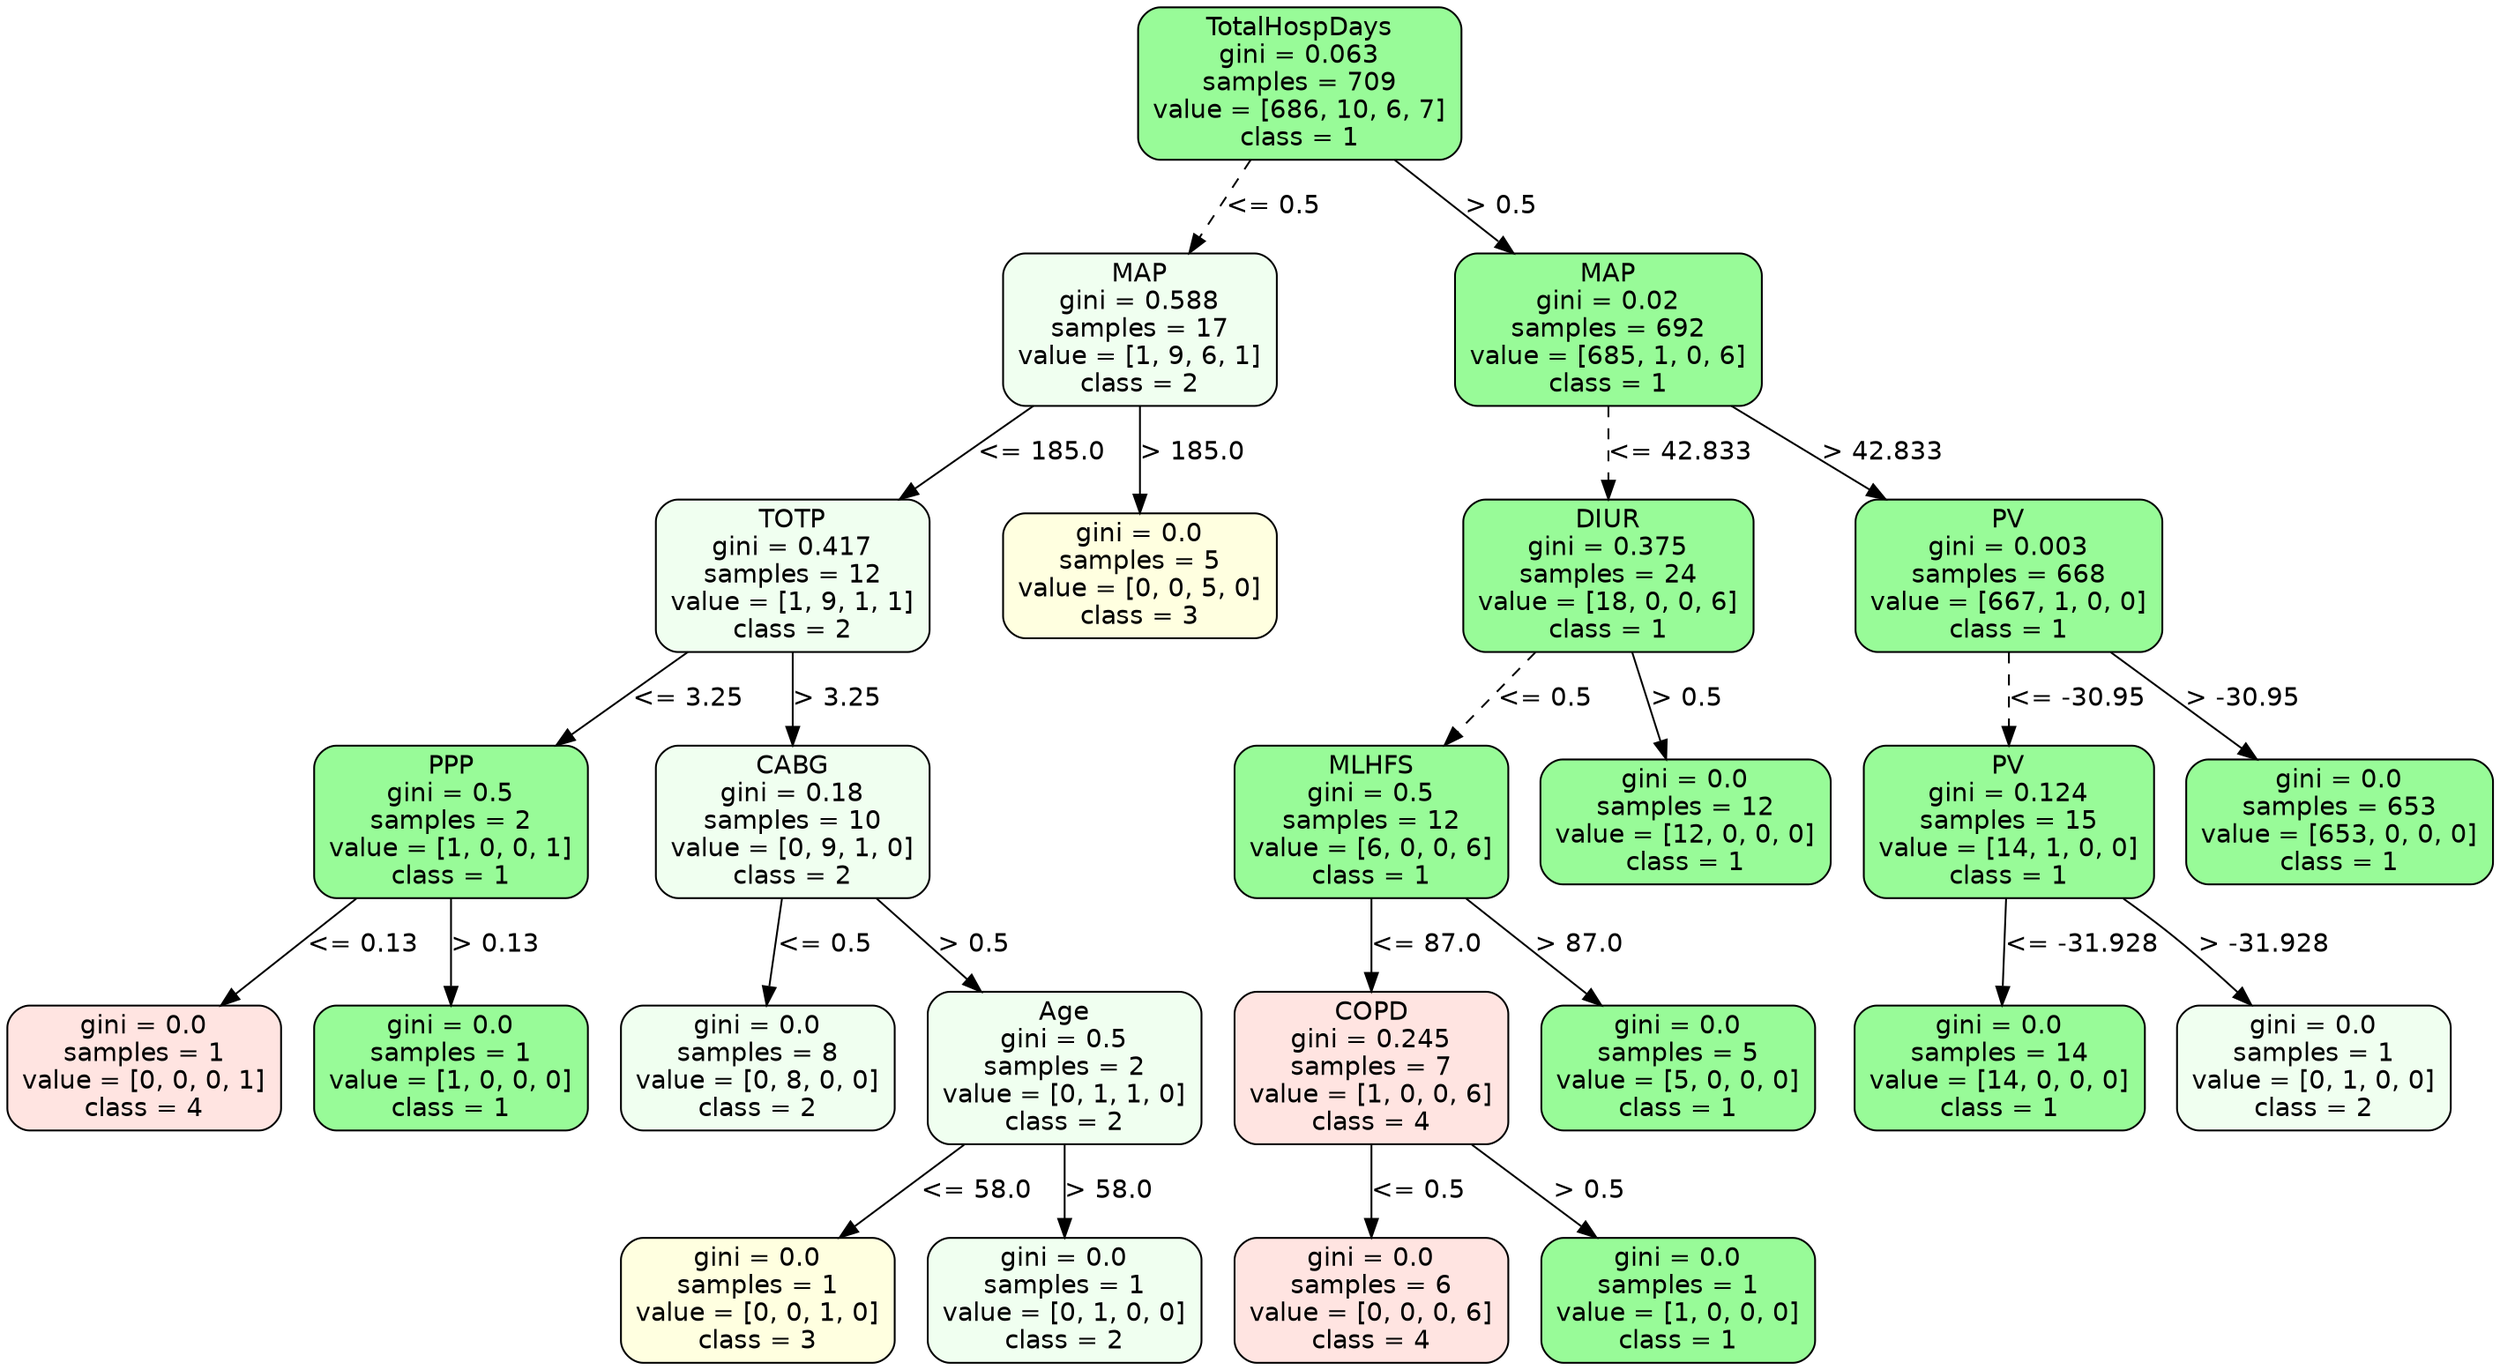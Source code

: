 strict digraph Tree {
	graph [bb="0,0,1155.5,738"];
	node [color=black,
		fontname=helvetica,
		label="\N",
		shape=box,
		style="filled, rounded"
	];
	edge [fontname=helvetica];
	0	[fillcolor=palegreen,
		height=1.1528,
		label="TotalHospDays\ngini = 0.063\nsamples = 709\nvalue = [686, 10, 6, 7]\nclass = 1",
		pos="601.5,696.5",
		width=2.0417];
	1	[fillcolor=honeydew,
		height=1.1528,
		label="MAP\ngini = 0.588\nsamples = 17\nvalue = [1, 9, 6, 1]\nclass = 2",
		pos="526.5,562.5",
		width=1.7361];
	0 -> 1	[label="<= 0.5",
		labelangle=45,
		labeldistance=2.5,
		lp="586.5,629.5",
		op="<=",
		param=0.5,
		pos="e,549.67,604.27 578.39,654.82 570.9,641.64 562.51,626.89 554.7,613.14",
		style=dashed];
	12	[fillcolor=palegreen,
		height=1.1528,
		label="MAP\ngini = 0.02\nsamples = 692\nvalue = [685, 1, 0, 6]\nclass = 1",
		pos="744.5,562.5",
		width=1.9444];
	0 -> 12	[label="> 0.5",
		labelangle=-45,
		labeldistance=2.5,
		lp="693,629.5",
		op=">",
		param=0.5,
		pos="e,700.33,604.27 645.57,654.82 660.52,641.02 677.36,625.48 692.85,611.18",
		style=solid];
	2	[fillcolor=honeydew,
		height=1.1528,
		label="TOTP\ngini = 0.417\nsamples = 12\nvalue = [1, 9, 1, 1]\nclass = 2",
		pos="365.5,428.5",
		width=1.7361];
	1 -> 2	[label="<= 185.0",
		lp="479,495.5",
		op="<=",
		param=185.0,
		pos="e,414.96,470.05 476.88,520.82 459.81,506.83 440.57,491.04 422.93,476.59",
		style=solid];
	11	[fillcolor=lightyellow,
		height=0.94444,
		label="gini = 0.0\nsamples = 5\nvalue = [0, 0, 5, 0]\nclass = 3",
		pos="526.5,428.5",
		width=1.7361];
	1 -> 11	[label="> 185.0",
		lp="549.5,495.5",
		op=">",
		param=185.0,
		pos="e,526.5,462.74 526.5,520.82 526.5,505.68 526.5,488.44 526.5,473.05",
		style=solid];
	3	[fillcolor=palegreen,
		height=1.1528,
		label="PPP\ngini = 0.5\nsamples = 2\nvalue = [1, 0, 0, 1]\nclass = 1",
		pos="205.5,294.5",
		width=1.7361];
	2 -> 3	[label="<= 3.25",
		lp="314,361.5",
		op="<=",
		param=3.25,
		pos="e,254.65,336.05 316.19,386.82 299.23,372.83 280.1,357.04 262.57,342.59",
		style=solid];
	6	[fillcolor=honeydew,
		height=1.1528,
		label="CABG\ngini = 0.18\nsamples = 10\nvalue = [0, 9, 1, 0]\nclass = 2",
		pos="365.5,294.5",
		width=1.7361];
	2 -> 6	[label="> 3.25",
		lp="385,361.5",
		op=">",
		param=3.25,
		pos="e,365.5,336.27 365.5,386.82 365.5,374.02 365.5,359.73 365.5,346.32",
		style=solid];
	4	[fillcolor=mistyrose,
		height=0.94444,
		label="gini = 0.0\nsamples = 1\nvalue = [0, 0, 0, 1]\nclass = 4",
		pos="62.5,160.5",
		width=1.7361];
	3 -> 4	[label="<= 0.13",
		lp="162,227.5",
		op="<=",
		param=0.13,
		pos="e,98.514,194.74 161.43,252.82 143.76,236.51 123.47,217.78 105.87,201.54",
		style=solid];
	5	[fillcolor=palegreen,
		height=0.94444,
		label="gini = 0.0\nsamples = 1\nvalue = [1, 0, 0, 0]\nclass = 1",
		pos="205.5,160.5",
		width=1.7361];
	3 -> 5	[label="> 0.13",
		lp="225,227.5",
		op=">",
		param=0.13,
		pos="e,205.5,194.74 205.5,252.82 205.5,237.68 205.5,220.44 205.5,205.05",
		style=solid];
	7	[fillcolor=honeydew,
		height=0.94444,
		label="gini = 0.0\nsamples = 8\nvalue = [0, 8, 0, 0]\nclass = 2",
		pos="348.5,160.5",
		width=1.7361];
	6 -> 7	[label="<= 0.5",
		lp="378.5,227.5",
		op="<=",
		param=0.5,
		pos="e,352.78,194.74 360.26,252.82 358.31,237.68 356.09,220.44 354.11,205.05",
		style=solid];
	8	[fillcolor=honeydew,
		height=1.1528,
		label="Age\ngini = 0.5\nsamples = 2\nvalue = [0, 1, 1, 0]\nclass = 2",
		pos="491.5,160.5",
		width=1.7361];
	6 -> 8	[label="> 0.5",
		lp="448,227.5",
		op=">",
		param=0.5,
		pos="e,452.58,202.27 404.33,252.82 417.39,239.14 432.07,223.76 445.62,209.57",
		style=solid];
	9	[fillcolor=lightyellow,
		height=0.94444,
		label="gini = 0.0\nsamples = 1\nvalue = [0, 0, 1, 0]\nclass = 3",
		pos="348.5,34",
		width=1.7361];
	8 -> 9	[label="<= 58.0",
		lp="448,93.5",
		op="<=",
		param=58.0,
		pos="e,386.84,68.379 444.68,118.73 428.58,104.72 410.57,89.043 394.54,75.081",
		style=solid];
	10	[fillcolor=honeydew,
		height=0.94444,
		label="gini = 0.0\nsamples = 1\nvalue = [0, 1, 0, 0]\nclass = 2",
		pos="491.5,34",
		width=1.7361];
	8 -> 10	[label="> 58.0",
		lp="511,93.5",
		op=">",
		param=58.0,
		pos="e,491.5,68.379 491.5,118.73 491.5,105.86 491.5,91.597 491.5,78.541",
		style=solid];
	13	[fillcolor=palegreen,
		height=1.1528,
		label="DIUR\ngini = 0.375\nsamples = 24\nvalue = [18, 0, 0, 6]\nclass = 1",
		pos="744.5,428.5",
		width=1.8333];
	12 -> 13	[label="<= 42.833",
		lp="775.5,495.5",
		op="<=",
		param=42.833,
		pos="e,744.5,470.27 744.5,520.82 744.5,508.02 744.5,493.73 744.5,480.32",
		style=dashed];
	20	[fillcolor=palegreen,
		height=1.1528,
		label="PV\ngini = 0.003\nsamples = 668\nvalue = [667, 1, 0, 0]\nclass = 1",
		pos="931.5,428.5",
		width=1.9444];
	12 -> 20	[label="> 42.833",
		lp="871.5,495.5",
		op=">",
		param=42.833,
		pos="e,873.91,470.15 801.88,521 822.07,506.75 844.91,490.62 865.73,475.92",
		style=solid];
	14	[fillcolor=palegreen,
		height=1.1528,
		label="MLHFS\ngini = 0.5\nsamples = 12\nvalue = [6, 0, 0, 6]\nclass = 1",
		pos="634.5,294.5",
		width=1.7361];
	13 -> 14	[label="<= 0.5",
		lp="713.5,361.5",
		op="<=",
		param=0.5,
		pos="e,668.48,336.27 710.6,386.82 699.31,373.27 686.62,358.04 674.88,343.96",
		style=dashed];
	19	[fillcolor=palegreen,
		height=0.94444,
		label="gini = 0.0\nsamples = 12\nvalue = [12, 0, 0, 0]\nclass = 1",
		pos="781.5,294.5",
		width=1.8333];
	13 -> 19	[label="> 0.5",
		lp="780,361.5",
		op=">",
		param=0.5,
		pos="e,772.18,328.74 755.9,386.82 760.19,371.53 765.07,354.11 769.42,338.61",
		style=solid];
	15	[fillcolor=mistyrose,
		height=1.1528,
		label="COPD\ngini = 0.245\nsamples = 7\nvalue = [1, 0, 0, 6]\nclass = 4",
		pos="634.5,160.5",
		width=1.7361];
	14 -> 15	[label="<= 87.0",
		lp="658,227.5",
		op="<=",
		param=87.0,
		pos="e,634.5,202.27 634.5,252.82 634.5,240.02 634.5,225.73 634.5,212.32",
		style=solid];
	18	[fillcolor=palegreen,
		height=0.94444,
		label="gini = 0.0\nsamples = 5\nvalue = [5, 0, 0, 0]\nclass = 1",
		pos="777.5,160.5",
		width=1.7361];
	14 -> 18	[label="> 87.0",
		lp="730,227.5",
		op=">",
		param=87.0,
		pos="e,741.49,194.74 678.57,252.82 696.24,236.51 716.53,217.78 734.13,201.54",
		style=solid];
	16	[fillcolor=mistyrose,
		height=0.94444,
		label="gini = 0.0\nsamples = 6\nvalue = [0, 0, 0, 6]\nclass = 4",
		pos="634.5,34",
		width=1.7361];
	15 -> 16	[label="<= 0.5",
		lp="654.5,93.5",
		op="<=",
		param=0.5,
		pos="e,634.5,68.379 634.5,118.73 634.5,105.86 634.5,91.597 634.5,78.541",
		style=solid];
	17	[fillcolor=palegreen,
		height=0.94444,
		label="gini = 0.0\nsamples = 1\nvalue = [1, 0, 0, 0]\nclass = 1",
		pos="777.5,34",
		width=1.7361];
	15 -> 17	[label="> 0.5",
		lp="735,93.5",
		op=">",
		param=0.5,
		pos="e,739.16,68.379 681.32,118.73 697.42,104.72 715.43,89.043 731.46,75.081",
		style=solid];
	21	[fillcolor=palegreen,
		height=1.1528,
		label="PV\ngini = 0.124\nsamples = 15\nvalue = [14, 1, 0, 0]\nclass = 1",
		pos="931.5,294.5",
		width=1.8333];
	20 -> 21	[label="<= -30.95",
		lp="961,361.5",
		op="<=",
		param=-30.95,
		pos="e,931.5,336.27 931.5,386.82 931.5,374.02 931.5,359.73 931.5,346.32",
		style=dashed];
	24	[fillcolor=palegreen,
		height=0.94444,
		label="gini = 0.0\nsamples = 653\nvalue = [653, 0, 0, 0]\nclass = 1",
		pos="1085.5,294.5",
		width=1.9444];
	20 -> 24	[label="> -30.95",
		lp="1039,361.5",
		op=">",
		param=-30.95,
		pos="e,1047,328.53 978.96,386.82 998.15,370.37 1020.2,351.46 1039.3,335.12",
		style=solid];
	22	[fillcolor=palegreen,
		height=0.94444,
		label="gini = 0.0\nsamples = 14\nvalue = [14, 0, 0, 0]\nclass = 1",
		pos="927.5,160.5",
		width=1.8333];
	21 -> 22	[label="<= -31.928",
		lp="964,227.5",
		op="<=",
		param=-31.928,
		pos="e,928.51,194.74 930.27,252.82 929.81,237.68 929.29,220.44 928.82,205.05",
		style=solid];
	23	[fillcolor=honeydew,
		height=0.94444,
		label="gini = 0.0\nsamples = 1\nvalue = [0, 1, 0, 0]\nclass = 2",
		pos="1074.5,160.5",
		width=1.7361];
	21 -> 23	[label="> -31.928",
		lp="1045.5,227.5",
		op=">",
		param=-31.928,
		pos="e,1042.8,194.72 981.33,252.83 988.19,246.95 995.08,240.89 1001.5,235 1012.8,224.63 1024.7,213 1035.5,202.12",
		style=solid];
}
